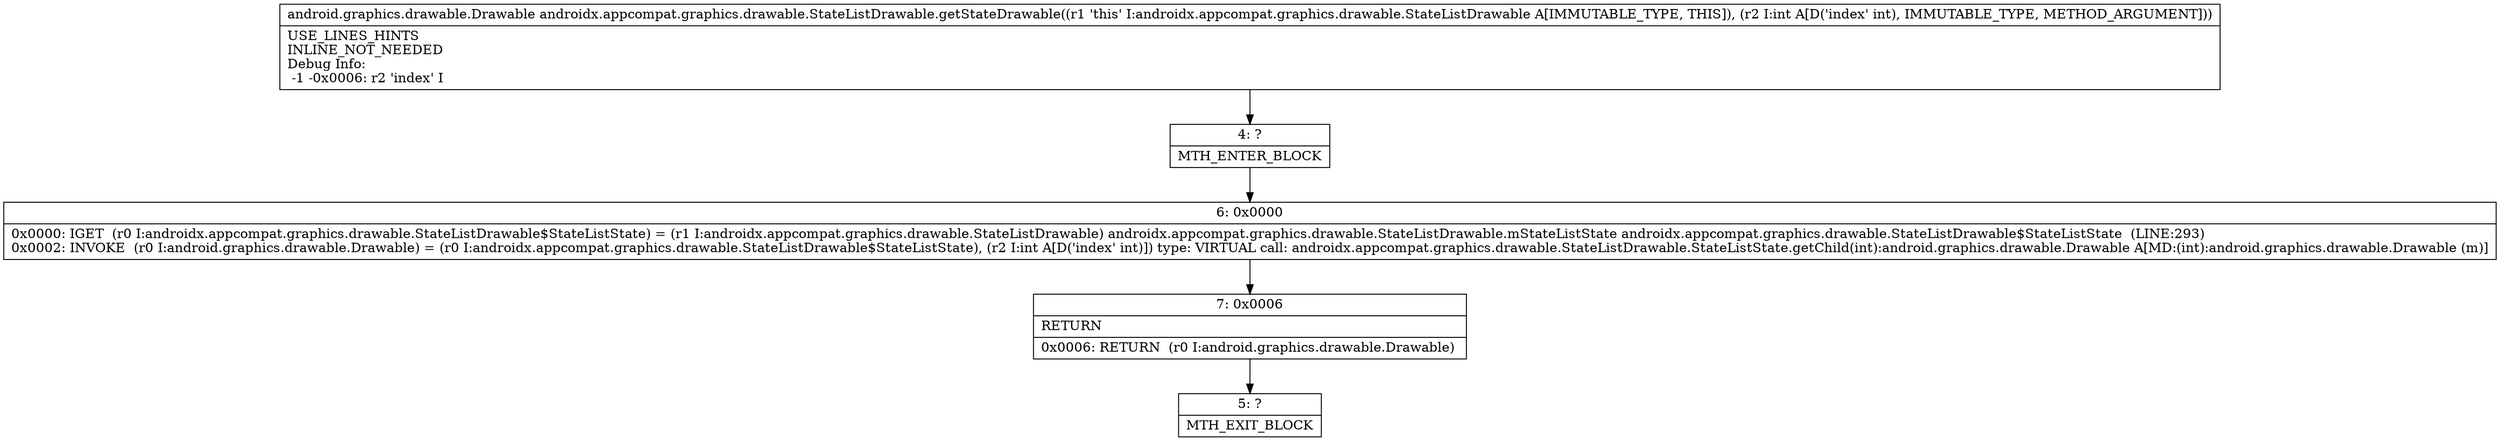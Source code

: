 digraph "CFG forandroidx.appcompat.graphics.drawable.StateListDrawable.getStateDrawable(I)Landroid\/graphics\/drawable\/Drawable;" {
Node_4 [shape=record,label="{4\:\ ?|MTH_ENTER_BLOCK\l}"];
Node_6 [shape=record,label="{6\:\ 0x0000|0x0000: IGET  (r0 I:androidx.appcompat.graphics.drawable.StateListDrawable$StateListState) = (r1 I:androidx.appcompat.graphics.drawable.StateListDrawable) androidx.appcompat.graphics.drawable.StateListDrawable.mStateListState androidx.appcompat.graphics.drawable.StateListDrawable$StateListState  (LINE:293)\l0x0002: INVOKE  (r0 I:android.graphics.drawable.Drawable) = (r0 I:androidx.appcompat.graphics.drawable.StateListDrawable$StateListState), (r2 I:int A[D('index' int)]) type: VIRTUAL call: androidx.appcompat.graphics.drawable.StateListDrawable.StateListState.getChild(int):android.graphics.drawable.Drawable A[MD:(int):android.graphics.drawable.Drawable (m)]\l}"];
Node_7 [shape=record,label="{7\:\ 0x0006|RETURN\l|0x0006: RETURN  (r0 I:android.graphics.drawable.Drawable) \l}"];
Node_5 [shape=record,label="{5\:\ ?|MTH_EXIT_BLOCK\l}"];
MethodNode[shape=record,label="{android.graphics.drawable.Drawable androidx.appcompat.graphics.drawable.StateListDrawable.getStateDrawable((r1 'this' I:androidx.appcompat.graphics.drawable.StateListDrawable A[IMMUTABLE_TYPE, THIS]), (r2 I:int A[D('index' int), IMMUTABLE_TYPE, METHOD_ARGUMENT]))  | USE_LINES_HINTS\lINLINE_NOT_NEEDED\lDebug Info:\l  \-1 \-0x0006: r2 'index' I\l}"];
MethodNode -> Node_4;Node_4 -> Node_6;
Node_6 -> Node_7;
Node_7 -> Node_5;
}

